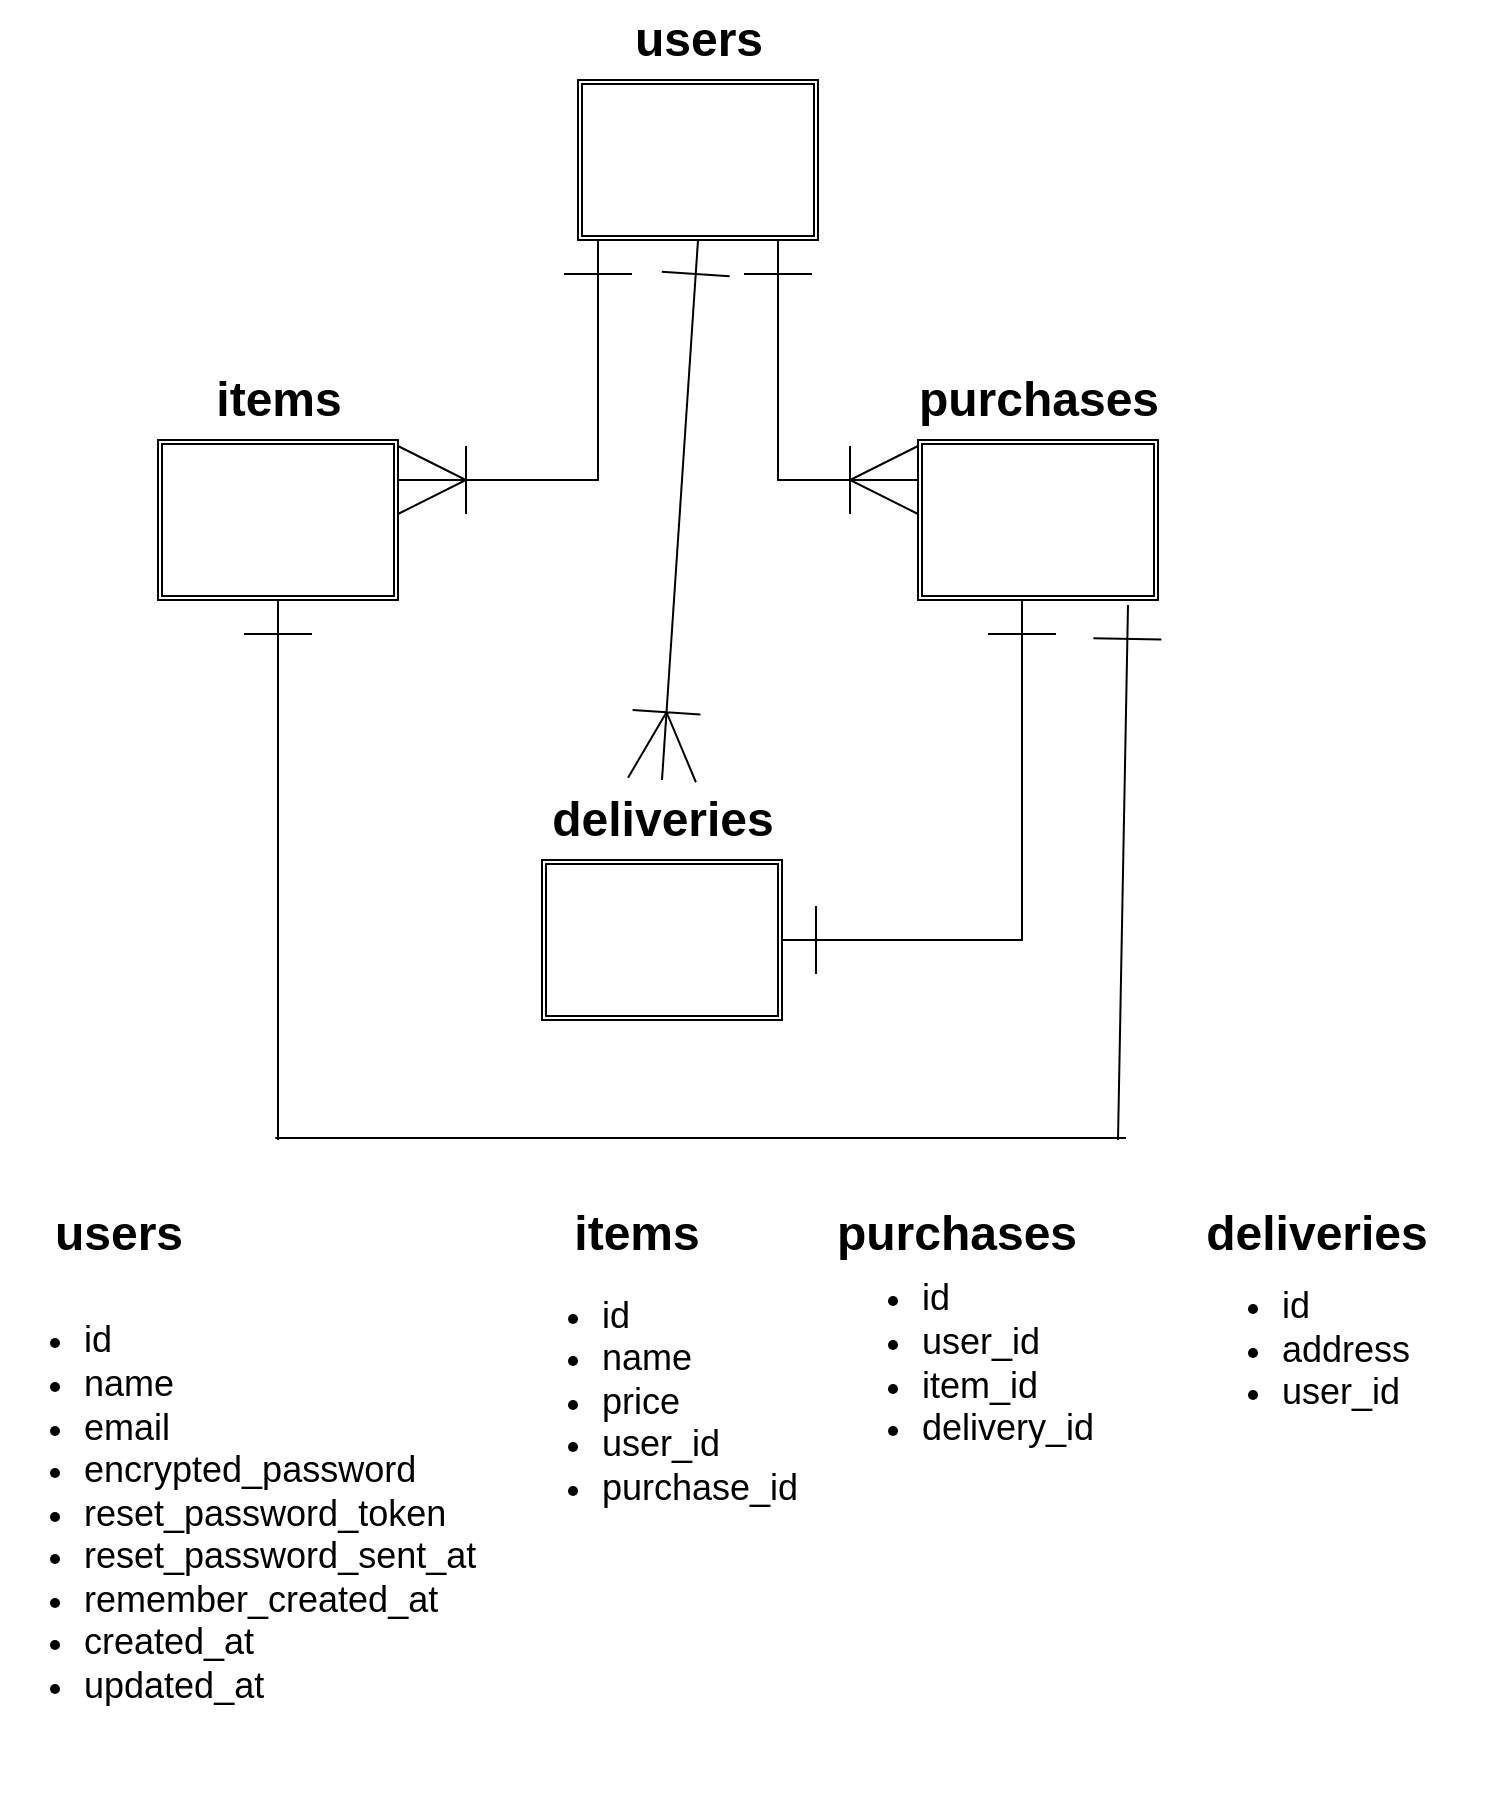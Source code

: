 <mxfile>
    <diagram id="0s77RjJIzUpeRmfy9CXF" name="ページ1">
        <mxGraphModel dx="1300" dy="704" grid="1" gridSize="10" guides="1" tooltips="1" connect="1" arrows="1" fold="1" page="1" pageScale="1" pageWidth="827" pageHeight="1169" math="0" shadow="0">
            <root>
                <mxCell id="0"/>
                <mxCell id="1" parent="0"/>
                <mxCell id="2" value="" style="shape=ext;double=1;rounded=0;whiteSpace=wrap;html=1;" vertex="1" parent="1">
                    <mxGeometry x="310" y="70" width="120" height="80" as="geometry"/>
                </mxCell>
                <mxCell id="3" value="users" style="text;strokeColor=none;fillColor=none;html=1;fontSize=24;fontStyle=1;verticalAlign=middle;align=center;" vertex="1" parent="1">
                    <mxGeometry x="320" y="30" width="100" height="40" as="geometry"/>
                </mxCell>
                <mxCell id="4" value="" style="shape=ext;double=1;rounded=0;whiteSpace=wrap;html=1;" vertex="1" parent="1">
                    <mxGeometry x="100" y="250" width="120" height="80" as="geometry"/>
                </mxCell>
                <mxCell id="5" value="items" style="text;strokeColor=none;fillColor=none;html=1;fontSize=24;fontStyle=1;verticalAlign=middle;align=center;" vertex="1" parent="1">
                    <mxGeometry x="110" y="210" width="100" height="40" as="geometry"/>
                </mxCell>
                <mxCell id="6" value="" style="shape=ext;double=1;rounded=0;whiteSpace=wrap;html=1;" vertex="1" parent="1">
                    <mxGeometry x="480" y="250" width="120" height="80" as="geometry"/>
                </mxCell>
                <mxCell id="7" value="purchases" style="text;strokeColor=none;fillColor=none;html=1;fontSize=24;fontStyle=1;verticalAlign=middle;align=center;" vertex="1" parent="1">
                    <mxGeometry x="490" y="210" width="100" height="40" as="geometry"/>
                </mxCell>
                <mxCell id="8" value="" style="shape=ext;double=1;rounded=0;whiteSpace=wrap;html=1;" vertex="1" parent="1">
                    <mxGeometry x="292" y="460" width="120" height="80" as="geometry"/>
                </mxCell>
                <mxCell id="9" value="deliveries" style="text;strokeColor=none;fillColor=none;html=1;fontSize=24;fontStyle=1;verticalAlign=middle;align=center;" vertex="1" parent="1">
                    <mxGeometry x="302" y="420" width="100" height="40" as="geometry"/>
                </mxCell>
                <mxCell id="19" value="" style="edgeStyle=segmentEdgeStyle;endArrow=ERone;html=1;curved=0;rounded=0;endSize=32;startSize=32;targetPerimeterSpacing=0;exitX=1;exitY=0.25;exitDx=0;exitDy=0;endFill=0;startArrow=ERoneToMany;startFill=0;" edge="1" parent="1" source="4">
                    <mxGeometry width="50" height="50" relative="1" as="geometry">
                        <mxPoint x="270" y="200" as="sourcePoint"/>
                        <mxPoint x="320" y="150" as="targetPoint"/>
                    </mxGeometry>
                </mxCell>
                <mxCell id="22" value="" style="endArrow=ERone;html=1;startSize=32;endSize=32;targetPerimeterSpacing=0;exitX=0.5;exitY=0;exitDx=0;exitDy=0;startArrow=ERoneToMany;startFill=0;endFill=0;" edge="1" parent="1" source="9">
                    <mxGeometry width="50" height="50" relative="1" as="geometry">
                        <mxPoint x="330" y="240" as="sourcePoint"/>
                        <mxPoint x="370" y="150" as="targetPoint"/>
                    </mxGeometry>
                </mxCell>
                <mxCell id="24" value="" style="edgeStyle=segmentEdgeStyle;endArrow=ERone;html=1;curved=0;rounded=0;endSize=32;startSize=32;targetPerimeterSpacing=0;exitX=0;exitY=0.25;exitDx=0;exitDy=0;endFill=0;startArrow=ERoneToMany;startFill=0;" edge="1" parent="1" source="6">
                    <mxGeometry width="50" height="50" relative="1" as="geometry">
                        <mxPoint x="360" y="200" as="sourcePoint"/>
                        <mxPoint x="410" y="150" as="targetPoint"/>
                    </mxGeometry>
                </mxCell>
                <mxCell id="25" value="" style="edgeStyle=segmentEdgeStyle;endArrow=ERone;html=1;curved=0;rounded=0;endSize=32;startSize=32;targetPerimeterSpacing=0;exitX=1;exitY=0.5;exitDx=0;exitDy=0;endFill=0;startArrow=ERone;startFill=0;" edge="1" parent="1" source="8">
                    <mxGeometry width="50" height="50" relative="1" as="geometry">
                        <mxPoint x="482" y="500" as="sourcePoint"/>
                        <mxPoint x="532" y="330" as="targetPoint"/>
                        <Array as="points">
                            <mxPoint x="532" y="500"/>
                        </Array>
                    </mxGeometry>
                </mxCell>
                <mxCell id="34" value="" style="endArrow=ERone;html=1;startSize=32;endSize=32;targetPerimeterSpacing=0;entryX=0.5;entryY=1;entryDx=0;entryDy=0;endFill=0;" edge="1" parent="1" target="4">
                    <mxGeometry width="50" height="50" relative="1" as="geometry">
                        <mxPoint x="160" y="600" as="sourcePoint"/>
                        <mxPoint x="190" y="540" as="targetPoint"/>
                    </mxGeometry>
                </mxCell>
                <mxCell id="35" value="" style="endArrow=none;html=1;startSize=32;endSize=32;targetPerimeterSpacing=0;" edge="1" parent="1">
                    <mxGeometry width="50" height="50" relative="1" as="geometry">
                        <mxPoint x="264" y="599" as="sourcePoint"/>
                        <mxPoint x="584" y="599" as="targetPoint"/>
                        <Array as="points">
                            <mxPoint x="154" y="599"/>
                            <mxPoint x="264" y="599"/>
                        </Array>
                    </mxGeometry>
                </mxCell>
                <mxCell id="36" value="" style="endArrow=ERone;html=1;startSize=32;endSize=32;targetPerimeterSpacing=0;entryX=0.875;entryY=1.031;entryDx=0;entryDy=0;entryPerimeter=0;endFill=0;" edge="1" parent="1" target="6">
                    <mxGeometry width="50" height="50" relative="1" as="geometry">
                        <mxPoint x="580" y="600" as="sourcePoint"/>
                        <mxPoint x="490" y="380" as="targetPoint"/>
                    </mxGeometry>
                </mxCell>
                <mxCell id="37" value="users" style="text;strokeColor=none;fillColor=none;html=1;fontSize=24;fontStyle=1;verticalAlign=middle;align=center;" vertex="1" parent="1">
                    <mxGeometry x="30" y="627" width="100" height="40" as="geometry"/>
                </mxCell>
                <mxCell id="38" value="&lt;ul style=&quot;font-size: 18px;&quot;&gt;&lt;li&gt;id&lt;/li&gt;&lt;li&gt;name&lt;/li&gt;&lt;li&gt;email&lt;/li&gt;&lt;li&gt;encrypted_password&lt;/li&gt;&lt;li&gt;reset_password_token&lt;/li&gt;&lt;li&gt;reset_password_sent_at&lt;/li&gt;&lt;li&gt;remember_created_at&lt;/li&gt;&lt;li&gt;created_at&lt;/li&gt;&lt;li&gt;updated_at&lt;/li&gt;&lt;/ul&gt;" style="text;strokeColor=none;fillColor=none;html=1;whiteSpace=wrap;verticalAlign=middle;overflow=hidden;" vertex="1" parent="1">
                    <mxGeometry x="21" y="637" width="250" height="300" as="geometry"/>
                </mxCell>
                <mxCell id="39" value="items" style="text;strokeColor=none;fillColor=none;html=1;fontSize=24;fontStyle=1;verticalAlign=middle;align=center;" vertex="1" parent="1">
                    <mxGeometry x="289" y="627" width="100" height="40" as="geometry"/>
                </mxCell>
                <mxCell id="40" value="&lt;ul style=&quot;font-size: 18px;&quot;&gt;&lt;li&gt;id&lt;/li&gt;&lt;li&gt;name&lt;/li&gt;&lt;li&gt;price&lt;/li&gt;&lt;li&gt;user_id&lt;/li&gt;&lt;li&gt;purchase_id&lt;/li&gt;&lt;/ul&gt;" style="text;strokeColor=none;fillColor=none;html=1;whiteSpace=wrap;verticalAlign=middle;overflow=hidden;" vertex="1" parent="1">
                    <mxGeometry x="280" y="642" width="150" height="178" as="geometry"/>
                </mxCell>
                <mxCell id="41" value="purchases" style="text;strokeColor=none;fillColor=none;html=1;fontSize=24;fontStyle=1;verticalAlign=middle;align=center;" vertex="1" parent="1">
                    <mxGeometry x="449" y="627" width="100" height="40" as="geometry"/>
                </mxCell>
                <mxCell id="42" value="&lt;ul style=&quot;font-size: 18px;&quot;&gt;&lt;li&gt;id&lt;/li&gt;&lt;li&gt;user_id&lt;/li&gt;&lt;li&gt;item_id&lt;/li&gt;&lt;li&gt;delivery_id&lt;/li&gt;&lt;/ul&gt;" style="text;strokeColor=none;fillColor=none;html=1;whiteSpace=wrap;verticalAlign=middle;overflow=hidden;" vertex="1" parent="1">
                    <mxGeometry x="440" y="642" width="150" height="140" as="geometry"/>
                </mxCell>
                <mxCell id="43" value="deliveries" style="text;strokeColor=none;fillColor=none;html=1;fontSize=24;fontStyle=1;verticalAlign=middle;align=center;" vertex="1" parent="1">
                    <mxGeometry x="629" y="627" width="100" height="40" as="geometry"/>
                </mxCell>
                <mxCell id="44" value="&lt;ul style=&quot;font-size: 18px;&quot;&gt;&lt;li&gt;id&lt;/li&gt;&lt;li&gt;address&lt;/li&gt;&lt;li&gt;user_id&lt;/li&gt;&lt;/ul&gt;" style="text;strokeColor=none;fillColor=none;html=1;whiteSpace=wrap;verticalAlign=middle;overflow=hidden;" vertex="1" parent="1">
                    <mxGeometry x="620" y="635" width="150" height="140" as="geometry"/>
                </mxCell>
            </root>
        </mxGraphModel>
    </diagram>
</mxfile>